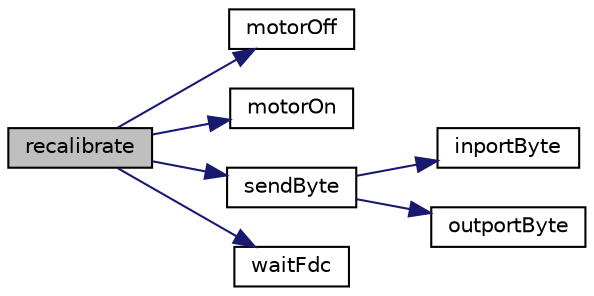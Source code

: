 digraph "recalibrate"
{
 // LATEX_PDF_SIZE
  edge [fontname="Helvetica",fontsize="10",labelfontname="Helvetica",labelfontsize="10"];
  node [fontname="Helvetica",fontsize="10",shape=record];
  rankdir="LR";
  Node1 [label="recalibrate",height=0.2,width=0.4,color="black", fillcolor="grey75", style="filled", fontcolor="black",tooltip=" "];
  Node1 -> Node2 [color="midnightblue",fontsize="10",style="solid",fontname="Helvetica"];
  Node2 [label="motorOff",height=0.2,width=0.4,color="black", fillcolor="white", style="filled",URL="$fdc_8c.html#a044fc0dea0fb35e6fab7f3c0badea2c9",tooltip=" "];
  Node1 -> Node3 [color="midnightblue",fontsize="10",style="solid",fontname="Helvetica"];
  Node3 [label="motorOn",height=0.2,width=0.4,color="black", fillcolor="white", style="filled",URL="$fdc_8c.html#a94483feb4903fca9643813faae8a76ee",tooltip=" "];
  Node1 -> Node4 [color="midnightblue",fontsize="10",style="solid",fontname="Helvetica"];
  Node4 [label="sendByte",height=0.2,width=0.4,color="black", fillcolor="white", style="filled",URL="$fdc_8c.html#ae708fa84d19a72e77185b3a214e81573",tooltip=" "];
  Node4 -> Node5 [color="midnightblue",fontsize="10",style="solid",fontname="Helvetica"];
  Node5 [label="inportByte",height=0.2,width=0.4,color="black", fillcolor="white", style="filled",URL="$io_8h.html#a77b934268de1b3ecdcf3f275413b3108",tooltip="input one byte from specified port"];
  Node4 -> Node6 [color="midnightblue",fontsize="10",style="solid",fontname="Helvetica"];
  Node6 [label="outportByte",height=0.2,width=0.4,color="black", fillcolor="white", style="filled",URL="$io_8h.html#a8acc1a06073db2e7b92ffbd00fbd0cf1",tooltip="outputut one byte to specified port"];
  Node1 -> Node7 [color="midnightblue",fontsize="10",style="solid",fontname="Helvetica"];
  Node7 [label="waitFdc",height=0.2,width=0.4,color="black", fillcolor="white", style="filled",URL="$fdc_8c.html#af5b6e5123d27381ca120b7b4fea7b242",tooltip=" "];
}
